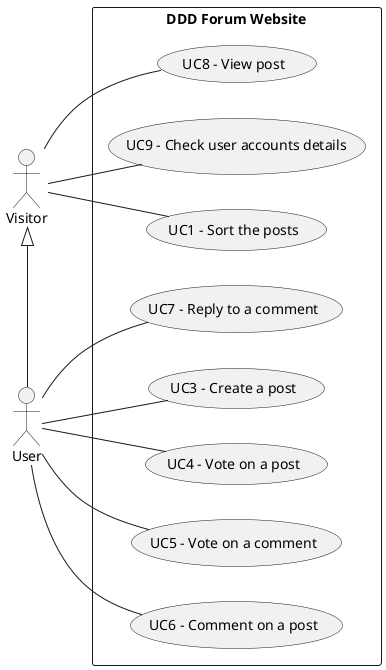 @startuml Use Case Diagram
left to right direction
skinparam packageStyle rectangle
skinparam monochrome true
skinparam shadowing false



actor "Visitor" as Visitor
actor User


rectangle "DDD Forum Website" {
usecase "UC1 - Sort the posts" as UC1
usecase "UC3 - Create a post" as UC3
usecase "UC4 - Vote on a post" as UC4
usecase "UC5 - Vote on a comment" as UC5
usecase "UC6 - Comment on a post" as UC6
usecase "UC7 - Reply to a comment" as UC7
usecase "UC8 - View post" as UC8
usecase "UC9 - Check user accounts details" as UC9



Visitor -- UC1
Visitor -- UC8
Visitor -- UC9




Visitor <|- User



User -- UC3
User -- UC4
User -- UC5
User -- UC6
User -- UC7


}
@enduml